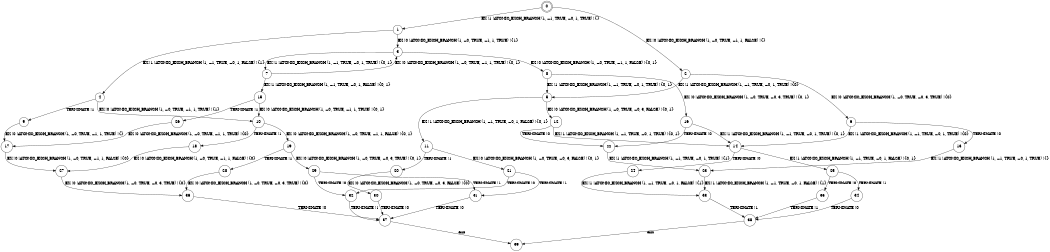 digraph BCG {
size = "7, 10.5";
center = TRUE;
node [shape = circle];
0 [peripheries = 2];
0 -> 1 [label = "EX !1 !ATOMIC_EXCH_BRANCH (1, +1, TRUE, +0, 1, TRUE) !{}"];
0 -> 2 [label = "EX !0 !ATOMIC_EXCH_BRANCH (1, +0, TRUE, +1, 1, FALSE) !{}"];
1 -> 3 [label = "EX !0 !ATOMIC_EXCH_BRANCH (1, +0, TRUE, +1, 1, TRUE) !{1}"];
1 -> 4 [label = "EX !1 !ATOMIC_EXCH_BRANCH (1, +1, TRUE, +0, 1, FALSE) !{1}"];
2 -> 5 [label = "EX !1 !ATOMIC_EXCH_BRANCH (1, +1, TRUE, +0, 1, TRUE) !{0}"];
2 -> 6 [label = "EX !0 !ATOMIC_EXCH_BRANCH (1, +0, TRUE, +0, 3, TRUE) !{0}"];
3 -> 7 [label = "EX !1 !ATOMIC_EXCH_BRANCH (1, +1, TRUE, +0, 1, TRUE) !{0, 1}"];
3 -> 8 [label = "EX !0 !ATOMIC_EXCH_BRANCH (1, +0, TRUE, +1, 1, FALSE) !{0, 1}"];
4 -> 9 [label = "TERMINATE !1"];
4 -> 10 [label = "EX !0 !ATOMIC_EXCH_BRANCH (1, +0, TRUE, +1, 1, TRUE) !{1}"];
5 -> 11 [label = "EX !1 !ATOMIC_EXCH_BRANCH (1, +1, TRUE, +0, 1, FALSE) !{0, 1}"];
5 -> 12 [label = "EX !0 !ATOMIC_EXCH_BRANCH (1, +0, TRUE, +0, 3, FALSE) !{0, 1}"];
6 -> 13 [label = "TERMINATE !0"];
6 -> 14 [label = "EX !1 !ATOMIC_EXCH_BRANCH (1, +1, TRUE, +0, 1, TRUE) !{0}"];
7 -> 15 [label = "EX !1 !ATOMIC_EXCH_BRANCH (1, +1, TRUE, +0, 1, FALSE) !{0, 1}"];
7 -> 3 [label = "EX !0 !ATOMIC_EXCH_BRANCH (1, +0, TRUE, +1, 1, TRUE) !{0, 1}"];
8 -> 5 [label = "EX !1 !ATOMIC_EXCH_BRANCH (1, +1, TRUE, +0, 1, TRUE) !{0, 1}"];
8 -> 16 [label = "EX !0 !ATOMIC_EXCH_BRANCH (1, +0, TRUE, +0, 3, TRUE) !{0, 1}"];
9 -> 17 [label = "EX !0 !ATOMIC_EXCH_BRANCH (1, +0, TRUE, +1, 1, TRUE) !{}"];
10 -> 18 [label = "TERMINATE !1"];
10 -> 19 [label = "EX !0 !ATOMIC_EXCH_BRANCH (1, +0, TRUE, +1, 1, FALSE) !{0, 1}"];
11 -> 20 [label = "TERMINATE !1"];
11 -> 21 [label = "EX !0 !ATOMIC_EXCH_BRANCH (1, +0, TRUE, +0, 3, FALSE) !{0, 1}"];
12 -> 22 [label = "TERMINATE !0"];
12 -> 14 [label = "EX !1 !ATOMIC_EXCH_BRANCH (1, +1, TRUE, +0, 1, TRUE) !{0, 1}"];
13 -> 23 [label = "EX !1 !ATOMIC_EXCH_BRANCH (1, +1, TRUE, +0, 1, TRUE) !{}"];
14 -> 24 [label = "TERMINATE !0"];
14 -> 25 [label = "EX !1 !ATOMIC_EXCH_BRANCH (1, +1, TRUE, +0, 1, FALSE) !{0, 1}"];
15 -> 26 [label = "TERMINATE !1"];
15 -> 10 [label = "EX !0 !ATOMIC_EXCH_BRANCH (1, +0, TRUE, +1, 1, TRUE) !{0, 1}"];
16 -> 22 [label = "TERMINATE !0"];
16 -> 14 [label = "EX !1 !ATOMIC_EXCH_BRANCH (1, +1, TRUE, +0, 1, TRUE) !{0, 1}"];
17 -> 27 [label = "EX !0 !ATOMIC_EXCH_BRANCH (1, +0, TRUE, +1, 1, FALSE) !{0}"];
18 -> 27 [label = "EX !0 !ATOMIC_EXCH_BRANCH (1, +0, TRUE, +1, 1, FALSE) !{0}"];
19 -> 28 [label = "TERMINATE !1"];
19 -> 29 [label = "EX !0 !ATOMIC_EXCH_BRANCH (1, +0, TRUE, +0, 3, TRUE) !{0, 1}"];
20 -> 30 [label = "EX !0 !ATOMIC_EXCH_BRANCH (1, +0, TRUE, +0, 3, FALSE) !{0}"];
21 -> 31 [label = "TERMINATE !1"];
21 -> 32 [label = "TERMINATE !0"];
22 -> 23 [label = "EX !1 !ATOMIC_EXCH_BRANCH (1, +1, TRUE, +0, 1, TRUE) !{1}"];
23 -> 33 [label = "EX !1 !ATOMIC_EXCH_BRANCH (1, +1, TRUE, +0, 1, FALSE) !{1}"];
24 -> 33 [label = "EX !1 !ATOMIC_EXCH_BRANCH (1, +1, TRUE, +0, 1, FALSE) !{1}"];
25 -> 34 [label = "TERMINATE !1"];
25 -> 35 [label = "TERMINATE !0"];
26 -> 17 [label = "EX !0 !ATOMIC_EXCH_BRANCH (1, +0, TRUE, +1, 1, TRUE) !{0}"];
27 -> 36 [label = "EX !0 !ATOMIC_EXCH_BRANCH (1, +0, TRUE, +0, 3, TRUE) !{0}"];
28 -> 36 [label = "EX !0 !ATOMIC_EXCH_BRANCH (1, +0, TRUE, +0, 3, TRUE) !{0}"];
29 -> 31 [label = "TERMINATE !1"];
29 -> 32 [label = "TERMINATE !0"];
30 -> 37 [label = "TERMINATE !0"];
31 -> 37 [label = "TERMINATE !0"];
32 -> 37 [label = "TERMINATE !1"];
33 -> 38 [label = "TERMINATE !1"];
34 -> 38 [label = "TERMINATE !0"];
35 -> 38 [label = "TERMINATE !1"];
36 -> 37 [label = "TERMINATE !0"];
37 -> 39 [label = "exit"];
38 -> 39 [label = "exit"];
}

